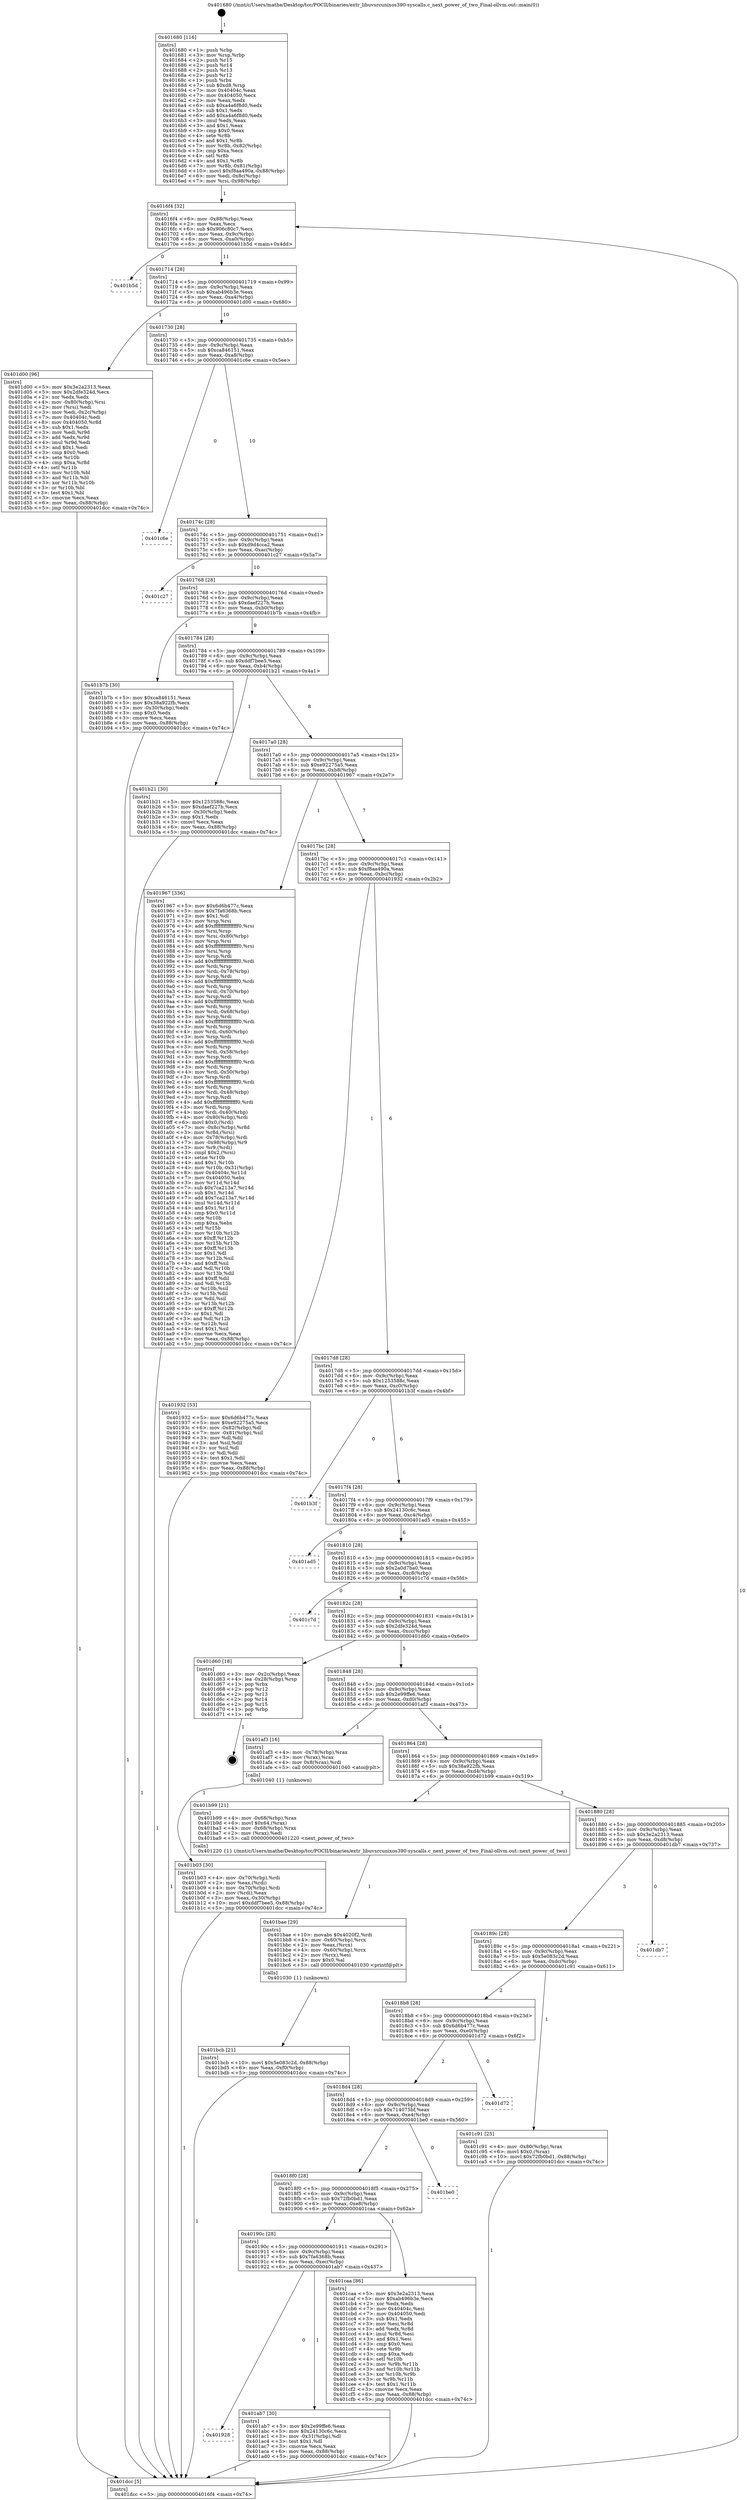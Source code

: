 digraph "0x401680" {
  label = "0x401680 (/mnt/c/Users/mathe/Desktop/tcc/POCII/binaries/extr_libuvsrcunixos390-syscalls.c_next_power_of_two_Final-ollvm.out::main(0))"
  labelloc = "t"
  node[shape=record]

  Entry [label="",width=0.3,height=0.3,shape=circle,fillcolor=black,style=filled]
  "0x4016f4" [label="{
     0x4016f4 [32]\l
     | [instrs]\l
     &nbsp;&nbsp;0x4016f4 \<+6\>: mov -0x88(%rbp),%eax\l
     &nbsp;&nbsp;0x4016fa \<+2\>: mov %eax,%ecx\l
     &nbsp;&nbsp;0x4016fc \<+6\>: sub $0x906c80c7,%ecx\l
     &nbsp;&nbsp;0x401702 \<+6\>: mov %eax,-0x9c(%rbp)\l
     &nbsp;&nbsp;0x401708 \<+6\>: mov %ecx,-0xa0(%rbp)\l
     &nbsp;&nbsp;0x40170e \<+6\>: je 0000000000401b5d \<main+0x4dd\>\l
  }"]
  "0x401b5d" [label="{
     0x401b5d\l
  }", style=dashed]
  "0x401714" [label="{
     0x401714 [28]\l
     | [instrs]\l
     &nbsp;&nbsp;0x401714 \<+5\>: jmp 0000000000401719 \<main+0x99\>\l
     &nbsp;&nbsp;0x401719 \<+6\>: mov -0x9c(%rbp),%eax\l
     &nbsp;&nbsp;0x40171f \<+5\>: sub $0xab496b3e,%eax\l
     &nbsp;&nbsp;0x401724 \<+6\>: mov %eax,-0xa4(%rbp)\l
     &nbsp;&nbsp;0x40172a \<+6\>: je 0000000000401d00 \<main+0x680\>\l
  }"]
  Exit [label="",width=0.3,height=0.3,shape=circle,fillcolor=black,style=filled,peripheries=2]
  "0x401d00" [label="{
     0x401d00 [96]\l
     | [instrs]\l
     &nbsp;&nbsp;0x401d00 \<+5\>: mov $0x3e2a2313,%eax\l
     &nbsp;&nbsp;0x401d05 \<+5\>: mov $0x2dfe324d,%ecx\l
     &nbsp;&nbsp;0x401d0a \<+2\>: xor %edx,%edx\l
     &nbsp;&nbsp;0x401d0c \<+4\>: mov -0x80(%rbp),%rsi\l
     &nbsp;&nbsp;0x401d10 \<+2\>: mov (%rsi),%edi\l
     &nbsp;&nbsp;0x401d12 \<+3\>: mov %edi,-0x2c(%rbp)\l
     &nbsp;&nbsp;0x401d15 \<+7\>: mov 0x40404c,%edi\l
     &nbsp;&nbsp;0x401d1c \<+8\>: mov 0x404050,%r8d\l
     &nbsp;&nbsp;0x401d24 \<+3\>: sub $0x1,%edx\l
     &nbsp;&nbsp;0x401d27 \<+3\>: mov %edi,%r9d\l
     &nbsp;&nbsp;0x401d2a \<+3\>: add %edx,%r9d\l
     &nbsp;&nbsp;0x401d2d \<+4\>: imul %r9d,%edi\l
     &nbsp;&nbsp;0x401d31 \<+3\>: and $0x1,%edi\l
     &nbsp;&nbsp;0x401d34 \<+3\>: cmp $0x0,%edi\l
     &nbsp;&nbsp;0x401d37 \<+4\>: sete %r10b\l
     &nbsp;&nbsp;0x401d3b \<+4\>: cmp $0xa,%r8d\l
     &nbsp;&nbsp;0x401d3f \<+4\>: setl %r11b\l
     &nbsp;&nbsp;0x401d43 \<+3\>: mov %r10b,%bl\l
     &nbsp;&nbsp;0x401d46 \<+3\>: and %r11b,%bl\l
     &nbsp;&nbsp;0x401d49 \<+3\>: xor %r11b,%r10b\l
     &nbsp;&nbsp;0x401d4c \<+3\>: or %r10b,%bl\l
     &nbsp;&nbsp;0x401d4f \<+3\>: test $0x1,%bl\l
     &nbsp;&nbsp;0x401d52 \<+3\>: cmovne %ecx,%eax\l
     &nbsp;&nbsp;0x401d55 \<+6\>: mov %eax,-0x88(%rbp)\l
     &nbsp;&nbsp;0x401d5b \<+5\>: jmp 0000000000401dcc \<main+0x74c\>\l
  }"]
  "0x401730" [label="{
     0x401730 [28]\l
     | [instrs]\l
     &nbsp;&nbsp;0x401730 \<+5\>: jmp 0000000000401735 \<main+0xb5\>\l
     &nbsp;&nbsp;0x401735 \<+6\>: mov -0x9c(%rbp),%eax\l
     &nbsp;&nbsp;0x40173b \<+5\>: sub $0xca846151,%eax\l
     &nbsp;&nbsp;0x401740 \<+6\>: mov %eax,-0xa8(%rbp)\l
     &nbsp;&nbsp;0x401746 \<+6\>: je 0000000000401c6e \<main+0x5ee\>\l
  }"]
  "0x401bcb" [label="{
     0x401bcb [21]\l
     | [instrs]\l
     &nbsp;&nbsp;0x401bcb \<+10\>: movl $0x5e083c2d,-0x88(%rbp)\l
     &nbsp;&nbsp;0x401bd5 \<+6\>: mov %eax,-0xf0(%rbp)\l
     &nbsp;&nbsp;0x401bdb \<+5\>: jmp 0000000000401dcc \<main+0x74c\>\l
  }"]
  "0x401c6e" [label="{
     0x401c6e\l
  }", style=dashed]
  "0x40174c" [label="{
     0x40174c [28]\l
     | [instrs]\l
     &nbsp;&nbsp;0x40174c \<+5\>: jmp 0000000000401751 \<main+0xd1\>\l
     &nbsp;&nbsp;0x401751 \<+6\>: mov -0x9c(%rbp),%eax\l
     &nbsp;&nbsp;0x401757 \<+5\>: sub $0xd9d4cca2,%eax\l
     &nbsp;&nbsp;0x40175c \<+6\>: mov %eax,-0xac(%rbp)\l
     &nbsp;&nbsp;0x401762 \<+6\>: je 0000000000401c27 \<main+0x5a7\>\l
  }"]
  "0x401bae" [label="{
     0x401bae [29]\l
     | [instrs]\l
     &nbsp;&nbsp;0x401bae \<+10\>: movabs $0x4020f2,%rdi\l
     &nbsp;&nbsp;0x401bb8 \<+4\>: mov -0x60(%rbp),%rcx\l
     &nbsp;&nbsp;0x401bbc \<+2\>: mov %eax,(%rcx)\l
     &nbsp;&nbsp;0x401bbe \<+4\>: mov -0x60(%rbp),%rcx\l
     &nbsp;&nbsp;0x401bc2 \<+2\>: mov (%rcx),%esi\l
     &nbsp;&nbsp;0x401bc4 \<+2\>: mov $0x0,%al\l
     &nbsp;&nbsp;0x401bc6 \<+5\>: call 0000000000401030 \<printf@plt\>\l
     | [calls]\l
     &nbsp;&nbsp;0x401030 \{1\} (unknown)\l
  }"]
  "0x401c27" [label="{
     0x401c27\l
  }", style=dashed]
  "0x401768" [label="{
     0x401768 [28]\l
     | [instrs]\l
     &nbsp;&nbsp;0x401768 \<+5\>: jmp 000000000040176d \<main+0xed\>\l
     &nbsp;&nbsp;0x40176d \<+6\>: mov -0x9c(%rbp),%eax\l
     &nbsp;&nbsp;0x401773 \<+5\>: sub $0xdaef227b,%eax\l
     &nbsp;&nbsp;0x401778 \<+6\>: mov %eax,-0xb0(%rbp)\l
     &nbsp;&nbsp;0x40177e \<+6\>: je 0000000000401b7b \<main+0x4fb\>\l
  }"]
  "0x401b03" [label="{
     0x401b03 [30]\l
     | [instrs]\l
     &nbsp;&nbsp;0x401b03 \<+4\>: mov -0x70(%rbp),%rdi\l
     &nbsp;&nbsp;0x401b07 \<+2\>: mov %eax,(%rdi)\l
     &nbsp;&nbsp;0x401b09 \<+4\>: mov -0x70(%rbp),%rdi\l
     &nbsp;&nbsp;0x401b0d \<+2\>: mov (%rdi),%eax\l
     &nbsp;&nbsp;0x401b0f \<+3\>: mov %eax,-0x30(%rbp)\l
     &nbsp;&nbsp;0x401b12 \<+10\>: movl $0xddf7bee5,-0x88(%rbp)\l
     &nbsp;&nbsp;0x401b1c \<+5\>: jmp 0000000000401dcc \<main+0x74c\>\l
  }"]
  "0x401b7b" [label="{
     0x401b7b [30]\l
     | [instrs]\l
     &nbsp;&nbsp;0x401b7b \<+5\>: mov $0xca846151,%eax\l
     &nbsp;&nbsp;0x401b80 \<+5\>: mov $0x38a922fb,%ecx\l
     &nbsp;&nbsp;0x401b85 \<+3\>: mov -0x30(%rbp),%edx\l
     &nbsp;&nbsp;0x401b88 \<+3\>: cmp $0x0,%edx\l
     &nbsp;&nbsp;0x401b8b \<+3\>: cmove %ecx,%eax\l
     &nbsp;&nbsp;0x401b8e \<+6\>: mov %eax,-0x88(%rbp)\l
     &nbsp;&nbsp;0x401b94 \<+5\>: jmp 0000000000401dcc \<main+0x74c\>\l
  }"]
  "0x401784" [label="{
     0x401784 [28]\l
     | [instrs]\l
     &nbsp;&nbsp;0x401784 \<+5\>: jmp 0000000000401789 \<main+0x109\>\l
     &nbsp;&nbsp;0x401789 \<+6\>: mov -0x9c(%rbp),%eax\l
     &nbsp;&nbsp;0x40178f \<+5\>: sub $0xddf7bee5,%eax\l
     &nbsp;&nbsp;0x401794 \<+6\>: mov %eax,-0xb4(%rbp)\l
     &nbsp;&nbsp;0x40179a \<+6\>: je 0000000000401b21 \<main+0x4a1\>\l
  }"]
  "0x401928" [label="{
     0x401928\l
  }", style=dashed]
  "0x401b21" [label="{
     0x401b21 [30]\l
     | [instrs]\l
     &nbsp;&nbsp;0x401b21 \<+5\>: mov $0x1253588c,%eax\l
     &nbsp;&nbsp;0x401b26 \<+5\>: mov $0xdaef227b,%ecx\l
     &nbsp;&nbsp;0x401b2b \<+3\>: mov -0x30(%rbp),%edx\l
     &nbsp;&nbsp;0x401b2e \<+3\>: cmp $0x1,%edx\l
     &nbsp;&nbsp;0x401b31 \<+3\>: cmovl %ecx,%eax\l
     &nbsp;&nbsp;0x401b34 \<+6\>: mov %eax,-0x88(%rbp)\l
     &nbsp;&nbsp;0x401b3a \<+5\>: jmp 0000000000401dcc \<main+0x74c\>\l
  }"]
  "0x4017a0" [label="{
     0x4017a0 [28]\l
     | [instrs]\l
     &nbsp;&nbsp;0x4017a0 \<+5\>: jmp 00000000004017a5 \<main+0x125\>\l
     &nbsp;&nbsp;0x4017a5 \<+6\>: mov -0x9c(%rbp),%eax\l
     &nbsp;&nbsp;0x4017ab \<+5\>: sub $0xe92275a5,%eax\l
     &nbsp;&nbsp;0x4017b0 \<+6\>: mov %eax,-0xb8(%rbp)\l
     &nbsp;&nbsp;0x4017b6 \<+6\>: je 0000000000401967 \<main+0x2e7\>\l
  }"]
  "0x401ab7" [label="{
     0x401ab7 [30]\l
     | [instrs]\l
     &nbsp;&nbsp;0x401ab7 \<+5\>: mov $0x2e99ffe6,%eax\l
     &nbsp;&nbsp;0x401abc \<+5\>: mov $0x24130c6c,%ecx\l
     &nbsp;&nbsp;0x401ac1 \<+3\>: mov -0x31(%rbp),%dl\l
     &nbsp;&nbsp;0x401ac4 \<+3\>: test $0x1,%dl\l
     &nbsp;&nbsp;0x401ac7 \<+3\>: cmovne %ecx,%eax\l
     &nbsp;&nbsp;0x401aca \<+6\>: mov %eax,-0x88(%rbp)\l
     &nbsp;&nbsp;0x401ad0 \<+5\>: jmp 0000000000401dcc \<main+0x74c\>\l
  }"]
  "0x401967" [label="{
     0x401967 [336]\l
     | [instrs]\l
     &nbsp;&nbsp;0x401967 \<+5\>: mov $0x6d6b477c,%eax\l
     &nbsp;&nbsp;0x40196c \<+5\>: mov $0x7fa6368b,%ecx\l
     &nbsp;&nbsp;0x401971 \<+2\>: mov $0x1,%dl\l
     &nbsp;&nbsp;0x401973 \<+3\>: mov %rsp,%rsi\l
     &nbsp;&nbsp;0x401976 \<+4\>: add $0xfffffffffffffff0,%rsi\l
     &nbsp;&nbsp;0x40197a \<+3\>: mov %rsi,%rsp\l
     &nbsp;&nbsp;0x40197d \<+4\>: mov %rsi,-0x80(%rbp)\l
     &nbsp;&nbsp;0x401981 \<+3\>: mov %rsp,%rsi\l
     &nbsp;&nbsp;0x401984 \<+4\>: add $0xfffffffffffffff0,%rsi\l
     &nbsp;&nbsp;0x401988 \<+3\>: mov %rsi,%rsp\l
     &nbsp;&nbsp;0x40198b \<+3\>: mov %rsp,%rdi\l
     &nbsp;&nbsp;0x40198e \<+4\>: add $0xfffffffffffffff0,%rdi\l
     &nbsp;&nbsp;0x401992 \<+3\>: mov %rdi,%rsp\l
     &nbsp;&nbsp;0x401995 \<+4\>: mov %rdi,-0x78(%rbp)\l
     &nbsp;&nbsp;0x401999 \<+3\>: mov %rsp,%rdi\l
     &nbsp;&nbsp;0x40199c \<+4\>: add $0xfffffffffffffff0,%rdi\l
     &nbsp;&nbsp;0x4019a0 \<+3\>: mov %rdi,%rsp\l
     &nbsp;&nbsp;0x4019a3 \<+4\>: mov %rdi,-0x70(%rbp)\l
     &nbsp;&nbsp;0x4019a7 \<+3\>: mov %rsp,%rdi\l
     &nbsp;&nbsp;0x4019aa \<+4\>: add $0xfffffffffffffff0,%rdi\l
     &nbsp;&nbsp;0x4019ae \<+3\>: mov %rdi,%rsp\l
     &nbsp;&nbsp;0x4019b1 \<+4\>: mov %rdi,-0x68(%rbp)\l
     &nbsp;&nbsp;0x4019b5 \<+3\>: mov %rsp,%rdi\l
     &nbsp;&nbsp;0x4019b8 \<+4\>: add $0xfffffffffffffff0,%rdi\l
     &nbsp;&nbsp;0x4019bc \<+3\>: mov %rdi,%rsp\l
     &nbsp;&nbsp;0x4019bf \<+4\>: mov %rdi,-0x60(%rbp)\l
     &nbsp;&nbsp;0x4019c3 \<+3\>: mov %rsp,%rdi\l
     &nbsp;&nbsp;0x4019c6 \<+4\>: add $0xfffffffffffffff0,%rdi\l
     &nbsp;&nbsp;0x4019ca \<+3\>: mov %rdi,%rsp\l
     &nbsp;&nbsp;0x4019cd \<+4\>: mov %rdi,-0x58(%rbp)\l
     &nbsp;&nbsp;0x4019d1 \<+3\>: mov %rsp,%rdi\l
     &nbsp;&nbsp;0x4019d4 \<+4\>: add $0xfffffffffffffff0,%rdi\l
     &nbsp;&nbsp;0x4019d8 \<+3\>: mov %rdi,%rsp\l
     &nbsp;&nbsp;0x4019db \<+4\>: mov %rdi,-0x50(%rbp)\l
     &nbsp;&nbsp;0x4019df \<+3\>: mov %rsp,%rdi\l
     &nbsp;&nbsp;0x4019e2 \<+4\>: add $0xfffffffffffffff0,%rdi\l
     &nbsp;&nbsp;0x4019e6 \<+3\>: mov %rdi,%rsp\l
     &nbsp;&nbsp;0x4019e9 \<+4\>: mov %rdi,-0x48(%rbp)\l
     &nbsp;&nbsp;0x4019ed \<+3\>: mov %rsp,%rdi\l
     &nbsp;&nbsp;0x4019f0 \<+4\>: add $0xfffffffffffffff0,%rdi\l
     &nbsp;&nbsp;0x4019f4 \<+3\>: mov %rdi,%rsp\l
     &nbsp;&nbsp;0x4019f7 \<+4\>: mov %rdi,-0x40(%rbp)\l
     &nbsp;&nbsp;0x4019fb \<+4\>: mov -0x80(%rbp),%rdi\l
     &nbsp;&nbsp;0x4019ff \<+6\>: movl $0x0,(%rdi)\l
     &nbsp;&nbsp;0x401a05 \<+7\>: mov -0x8c(%rbp),%r8d\l
     &nbsp;&nbsp;0x401a0c \<+3\>: mov %r8d,(%rsi)\l
     &nbsp;&nbsp;0x401a0f \<+4\>: mov -0x78(%rbp),%rdi\l
     &nbsp;&nbsp;0x401a13 \<+7\>: mov -0x98(%rbp),%r9\l
     &nbsp;&nbsp;0x401a1a \<+3\>: mov %r9,(%rdi)\l
     &nbsp;&nbsp;0x401a1d \<+3\>: cmpl $0x2,(%rsi)\l
     &nbsp;&nbsp;0x401a20 \<+4\>: setne %r10b\l
     &nbsp;&nbsp;0x401a24 \<+4\>: and $0x1,%r10b\l
     &nbsp;&nbsp;0x401a28 \<+4\>: mov %r10b,-0x31(%rbp)\l
     &nbsp;&nbsp;0x401a2c \<+8\>: mov 0x40404c,%r11d\l
     &nbsp;&nbsp;0x401a34 \<+7\>: mov 0x404050,%ebx\l
     &nbsp;&nbsp;0x401a3b \<+3\>: mov %r11d,%r14d\l
     &nbsp;&nbsp;0x401a3e \<+7\>: sub $0x7ca213a7,%r14d\l
     &nbsp;&nbsp;0x401a45 \<+4\>: sub $0x1,%r14d\l
     &nbsp;&nbsp;0x401a49 \<+7\>: add $0x7ca213a7,%r14d\l
     &nbsp;&nbsp;0x401a50 \<+4\>: imul %r14d,%r11d\l
     &nbsp;&nbsp;0x401a54 \<+4\>: and $0x1,%r11d\l
     &nbsp;&nbsp;0x401a58 \<+4\>: cmp $0x0,%r11d\l
     &nbsp;&nbsp;0x401a5c \<+4\>: sete %r10b\l
     &nbsp;&nbsp;0x401a60 \<+3\>: cmp $0xa,%ebx\l
     &nbsp;&nbsp;0x401a63 \<+4\>: setl %r15b\l
     &nbsp;&nbsp;0x401a67 \<+3\>: mov %r10b,%r12b\l
     &nbsp;&nbsp;0x401a6a \<+4\>: xor $0xff,%r12b\l
     &nbsp;&nbsp;0x401a6e \<+3\>: mov %r15b,%r13b\l
     &nbsp;&nbsp;0x401a71 \<+4\>: xor $0xff,%r13b\l
     &nbsp;&nbsp;0x401a75 \<+3\>: xor $0x1,%dl\l
     &nbsp;&nbsp;0x401a78 \<+3\>: mov %r12b,%sil\l
     &nbsp;&nbsp;0x401a7b \<+4\>: and $0xff,%sil\l
     &nbsp;&nbsp;0x401a7f \<+3\>: and %dl,%r10b\l
     &nbsp;&nbsp;0x401a82 \<+3\>: mov %r13b,%dil\l
     &nbsp;&nbsp;0x401a85 \<+4\>: and $0xff,%dil\l
     &nbsp;&nbsp;0x401a89 \<+3\>: and %dl,%r15b\l
     &nbsp;&nbsp;0x401a8c \<+3\>: or %r10b,%sil\l
     &nbsp;&nbsp;0x401a8f \<+3\>: or %r15b,%dil\l
     &nbsp;&nbsp;0x401a92 \<+3\>: xor %dil,%sil\l
     &nbsp;&nbsp;0x401a95 \<+3\>: or %r13b,%r12b\l
     &nbsp;&nbsp;0x401a98 \<+4\>: xor $0xff,%r12b\l
     &nbsp;&nbsp;0x401a9c \<+3\>: or $0x1,%dl\l
     &nbsp;&nbsp;0x401a9f \<+3\>: and %dl,%r12b\l
     &nbsp;&nbsp;0x401aa2 \<+3\>: or %r12b,%sil\l
     &nbsp;&nbsp;0x401aa5 \<+4\>: test $0x1,%sil\l
     &nbsp;&nbsp;0x401aa9 \<+3\>: cmovne %ecx,%eax\l
     &nbsp;&nbsp;0x401aac \<+6\>: mov %eax,-0x88(%rbp)\l
     &nbsp;&nbsp;0x401ab2 \<+5\>: jmp 0000000000401dcc \<main+0x74c\>\l
  }"]
  "0x4017bc" [label="{
     0x4017bc [28]\l
     | [instrs]\l
     &nbsp;&nbsp;0x4017bc \<+5\>: jmp 00000000004017c1 \<main+0x141\>\l
     &nbsp;&nbsp;0x4017c1 \<+6\>: mov -0x9c(%rbp),%eax\l
     &nbsp;&nbsp;0x4017c7 \<+5\>: sub $0xf8aa490a,%eax\l
     &nbsp;&nbsp;0x4017cc \<+6\>: mov %eax,-0xbc(%rbp)\l
     &nbsp;&nbsp;0x4017d2 \<+6\>: je 0000000000401932 \<main+0x2b2\>\l
  }"]
  "0x40190c" [label="{
     0x40190c [28]\l
     | [instrs]\l
     &nbsp;&nbsp;0x40190c \<+5\>: jmp 0000000000401911 \<main+0x291\>\l
     &nbsp;&nbsp;0x401911 \<+6\>: mov -0x9c(%rbp),%eax\l
     &nbsp;&nbsp;0x401917 \<+5\>: sub $0x7fa6368b,%eax\l
     &nbsp;&nbsp;0x40191c \<+6\>: mov %eax,-0xec(%rbp)\l
     &nbsp;&nbsp;0x401922 \<+6\>: je 0000000000401ab7 \<main+0x437\>\l
  }"]
  "0x401932" [label="{
     0x401932 [53]\l
     | [instrs]\l
     &nbsp;&nbsp;0x401932 \<+5\>: mov $0x6d6b477c,%eax\l
     &nbsp;&nbsp;0x401937 \<+5\>: mov $0xe92275a5,%ecx\l
     &nbsp;&nbsp;0x40193c \<+6\>: mov -0x82(%rbp),%dl\l
     &nbsp;&nbsp;0x401942 \<+7\>: mov -0x81(%rbp),%sil\l
     &nbsp;&nbsp;0x401949 \<+3\>: mov %dl,%dil\l
     &nbsp;&nbsp;0x40194c \<+3\>: and %sil,%dil\l
     &nbsp;&nbsp;0x40194f \<+3\>: xor %sil,%dl\l
     &nbsp;&nbsp;0x401952 \<+3\>: or %dl,%dil\l
     &nbsp;&nbsp;0x401955 \<+4\>: test $0x1,%dil\l
     &nbsp;&nbsp;0x401959 \<+3\>: cmovne %ecx,%eax\l
     &nbsp;&nbsp;0x40195c \<+6\>: mov %eax,-0x88(%rbp)\l
     &nbsp;&nbsp;0x401962 \<+5\>: jmp 0000000000401dcc \<main+0x74c\>\l
  }"]
  "0x4017d8" [label="{
     0x4017d8 [28]\l
     | [instrs]\l
     &nbsp;&nbsp;0x4017d8 \<+5\>: jmp 00000000004017dd \<main+0x15d\>\l
     &nbsp;&nbsp;0x4017dd \<+6\>: mov -0x9c(%rbp),%eax\l
     &nbsp;&nbsp;0x4017e3 \<+5\>: sub $0x1253588c,%eax\l
     &nbsp;&nbsp;0x4017e8 \<+6\>: mov %eax,-0xc0(%rbp)\l
     &nbsp;&nbsp;0x4017ee \<+6\>: je 0000000000401b3f \<main+0x4bf\>\l
  }"]
  "0x401dcc" [label="{
     0x401dcc [5]\l
     | [instrs]\l
     &nbsp;&nbsp;0x401dcc \<+5\>: jmp 00000000004016f4 \<main+0x74\>\l
  }"]
  "0x401680" [label="{
     0x401680 [116]\l
     | [instrs]\l
     &nbsp;&nbsp;0x401680 \<+1\>: push %rbp\l
     &nbsp;&nbsp;0x401681 \<+3\>: mov %rsp,%rbp\l
     &nbsp;&nbsp;0x401684 \<+2\>: push %r15\l
     &nbsp;&nbsp;0x401686 \<+2\>: push %r14\l
     &nbsp;&nbsp;0x401688 \<+2\>: push %r13\l
     &nbsp;&nbsp;0x40168a \<+2\>: push %r12\l
     &nbsp;&nbsp;0x40168c \<+1\>: push %rbx\l
     &nbsp;&nbsp;0x40168d \<+7\>: sub $0xd8,%rsp\l
     &nbsp;&nbsp;0x401694 \<+7\>: mov 0x40404c,%eax\l
     &nbsp;&nbsp;0x40169b \<+7\>: mov 0x404050,%ecx\l
     &nbsp;&nbsp;0x4016a2 \<+2\>: mov %eax,%edx\l
     &nbsp;&nbsp;0x4016a4 \<+6\>: sub $0xa4a6f8d0,%edx\l
     &nbsp;&nbsp;0x4016aa \<+3\>: sub $0x1,%edx\l
     &nbsp;&nbsp;0x4016ad \<+6\>: add $0xa4a6f8d0,%edx\l
     &nbsp;&nbsp;0x4016b3 \<+3\>: imul %edx,%eax\l
     &nbsp;&nbsp;0x4016b6 \<+3\>: and $0x1,%eax\l
     &nbsp;&nbsp;0x4016b9 \<+3\>: cmp $0x0,%eax\l
     &nbsp;&nbsp;0x4016bc \<+4\>: sete %r8b\l
     &nbsp;&nbsp;0x4016c0 \<+4\>: and $0x1,%r8b\l
     &nbsp;&nbsp;0x4016c4 \<+7\>: mov %r8b,-0x82(%rbp)\l
     &nbsp;&nbsp;0x4016cb \<+3\>: cmp $0xa,%ecx\l
     &nbsp;&nbsp;0x4016ce \<+4\>: setl %r8b\l
     &nbsp;&nbsp;0x4016d2 \<+4\>: and $0x1,%r8b\l
     &nbsp;&nbsp;0x4016d6 \<+7\>: mov %r8b,-0x81(%rbp)\l
     &nbsp;&nbsp;0x4016dd \<+10\>: movl $0xf8aa490a,-0x88(%rbp)\l
     &nbsp;&nbsp;0x4016e7 \<+6\>: mov %edi,-0x8c(%rbp)\l
     &nbsp;&nbsp;0x4016ed \<+7\>: mov %rsi,-0x98(%rbp)\l
  }"]
  "0x401caa" [label="{
     0x401caa [86]\l
     | [instrs]\l
     &nbsp;&nbsp;0x401caa \<+5\>: mov $0x3e2a2313,%eax\l
     &nbsp;&nbsp;0x401caf \<+5\>: mov $0xab496b3e,%ecx\l
     &nbsp;&nbsp;0x401cb4 \<+2\>: xor %edx,%edx\l
     &nbsp;&nbsp;0x401cb6 \<+7\>: mov 0x40404c,%esi\l
     &nbsp;&nbsp;0x401cbd \<+7\>: mov 0x404050,%edi\l
     &nbsp;&nbsp;0x401cc4 \<+3\>: sub $0x1,%edx\l
     &nbsp;&nbsp;0x401cc7 \<+3\>: mov %esi,%r8d\l
     &nbsp;&nbsp;0x401cca \<+3\>: add %edx,%r8d\l
     &nbsp;&nbsp;0x401ccd \<+4\>: imul %r8d,%esi\l
     &nbsp;&nbsp;0x401cd1 \<+3\>: and $0x1,%esi\l
     &nbsp;&nbsp;0x401cd4 \<+3\>: cmp $0x0,%esi\l
     &nbsp;&nbsp;0x401cd7 \<+4\>: sete %r9b\l
     &nbsp;&nbsp;0x401cdb \<+3\>: cmp $0xa,%edi\l
     &nbsp;&nbsp;0x401cde \<+4\>: setl %r10b\l
     &nbsp;&nbsp;0x401ce2 \<+3\>: mov %r9b,%r11b\l
     &nbsp;&nbsp;0x401ce5 \<+3\>: and %r10b,%r11b\l
     &nbsp;&nbsp;0x401ce8 \<+3\>: xor %r10b,%r9b\l
     &nbsp;&nbsp;0x401ceb \<+3\>: or %r9b,%r11b\l
     &nbsp;&nbsp;0x401cee \<+4\>: test $0x1,%r11b\l
     &nbsp;&nbsp;0x401cf2 \<+3\>: cmovne %ecx,%eax\l
     &nbsp;&nbsp;0x401cf5 \<+6\>: mov %eax,-0x88(%rbp)\l
     &nbsp;&nbsp;0x401cfb \<+5\>: jmp 0000000000401dcc \<main+0x74c\>\l
  }"]
  "0x4018f0" [label="{
     0x4018f0 [28]\l
     | [instrs]\l
     &nbsp;&nbsp;0x4018f0 \<+5\>: jmp 00000000004018f5 \<main+0x275\>\l
     &nbsp;&nbsp;0x4018f5 \<+6\>: mov -0x9c(%rbp),%eax\l
     &nbsp;&nbsp;0x4018fb \<+5\>: sub $0x72fb0bd1,%eax\l
     &nbsp;&nbsp;0x401900 \<+6\>: mov %eax,-0xe8(%rbp)\l
     &nbsp;&nbsp;0x401906 \<+6\>: je 0000000000401caa \<main+0x62a\>\l
  }"]
  "0x401b3f" [label="{
     0x401b3f\l
  }", style=dashed]
  "0x4017f4" [label="{
     0x4017f4 [28]\l
     | [instrs]\l
     &nbsp;&nbsp;0x4017f4 \<+5\>: jmp 00000000004017f9 \<main+0x179\>\l
     &nbsp;&nbsp;0x4017f9 \<+6\>: mov -0x9c(%rbp),%eax\l
     &nbsp;&nbsp;0x4017ff \<+5\>: sub $0x24130c6c,%eax\l
     &nbsp;&nbsp;0x401804 \<+6\>: mov %eax,-0xc4(%rbp)\l
     &nbsp;&nbsp;0x40180a \<+6\>: je 0000000000401ad5 \<main+0x455\>\l
  }"]
  "0x401be0" [label="{
     0x401be0\l
  }", style=dashed]
  "0x401ad5" [label="{
     0x401ad5\l
  }", style=dashed]
  "0x401810" [label="{
     0x401810 [28]\l
     | [instrs]\l
     &nbsp;&nbsp;0x401810 \<+5\>: jmp 0000000000401815 \<main+0x195\>\l
     &nbsp;&nbsp;0x401815 \<+6\>: mov -0x9c(%rbp),%eax\l
     &nbsp;&nbsp;0x40181b \<+5\>: sub $0x2a0d7ba0,%eax\l
     &nbsp;&nbsp;0x401820 \<+6\>: mov %eax,-0xc8(%rbp)\l
     &nbsp;&nbsp;0x401826 \<+6\>: je 0000000000401c7d \<main+0x5fd\>\l
  }"]
  "0x4018d4" [label="{
     0x4018d4 [28]\l
     | [instrs]\l
     &nbsp;&nbsp;0x4018d4 \<+5\>: jmp 00000000004018d9 \<main+0x259\>\l
     &nbsp;&nbsp;0x4018d9 \<+6\>: mov -0x9c(%rbp),%eax\l
     &nbsp;&nbsp;0x4018df \<+5\>: sub $0x714075bf,%eax\l
     &nbsp;&nbsp;0x4018e4 \<+6\>: mov %eax,-0xe4(%rbp)\l
     &nbsp;&nbsp;0x4018ea \<+6\>: je 0000000000401be0 \<main+0x560\>\l
  }"]
  "0x401c7d" [label="{
     0x401c7d\l
  }", style=dashed]
  "0x40182c" [label="{
     0x40182c [28]\l
     | [instrs]\l
     &nbsp;&nbsp;0x40182c \<+5\>: jmp 0000000000401831 \<main+0x1b1\>\l
     &nbsp;&nbsp;0x401831 \<+6\>: mov -0x9c(%rbp),%eax\l
     &nbsp;&nbsp;0x401837 \<+5\>: sub $0x2dfe324d,%eax\l
     &nbsp;&nbsp;0x40183c \<+6\>: mov %eax,-0xcc(%rbp)\l
     &nbsp;&nbsp;0x401842 \<+6\>: je 0000000000401d60 \<main+0x6e0\>\l
  }"]
  "0x401d72" [label="{
     0x401d72\l
  }", style=dashed]
  "0x401d60" [label="{
     0x401d60 [18]\l
     | [instrs]\l
     &nbsp;&nbsp;0x401d60 \<+3\>: mov -0x2c(%rbp),%eax\l
     &nbsp;&nbsp;0x401d63 \<+4\>: lea -0x28(%rbp),%rsp\l
     &nbsp;&nbsp;0x401d67 \<+1\>: pop %rbx\l
     &nbsp;&nbsp;0x401d68 \<+2\>: pop %r12\l
     &nbsp;&nbsp;0x401d6a \<+2\>: pop %r13\l
     &nbsp;&nbsp;0x401d6c \<+2\>: pop %r14\l
     &nbsp;&nbsp;0x401d6e \<+2\>: pop %r15\l
     &nbsp;&nbsp;0x401d70 \<+1\>: pop %rbp\l
     &nbsp;&nbsp;0x401d71 \<+1\>: ret\l
  }"]
  "0x401848" [label="{
     0x401848 [28]\l
     | [instrs]\l
     &nbsp;&nbsp;0x401848 \<+5\>: jmp 000000000040184d \<main+0x1cd\>\l
     &nbsp;&nbsp;0x40184d \<+6\>: mov -0x9c(%rbp),%eax\l
     &nbsp;&nbsp;0x401853 \<+5\>: sub $0x2e99ffe6,%eax\l
     &nbsp;&nbsp;0x401858 \<+6\>: mov %eax,-0xd0(%rbp)\l
     &nbsp;&nbsp;0x40185e \<+6\>: je 0000000000401af3 \<main+0x473\>\l
  }"]
  "0x4018b8" [label="{
     0x4018b8 [28]\l
     | [instrs]\l
     &nbsp;&nbsp;0x4018b8 \<+5\>: jmp 00000000004018bd \<main+0x23d\>\l
     &nbsp;&nbsp;0x4018bd \<+6\>: mov -0x9c(%rbp),%eax\l
     &nbsp;&nbsp;0x4018c3 \<+5\>: sub $0x6d6b477c,%eax\l
     &nbsp;&nbsp;0x4018c8 \<+6\>: mov %eax,-0xe0(%rbp)\l
     &nbsp;&nbsp;0x4018ce \<+6\>: je 0000000000401d72 \<main+0x6f2\>\l
  }"]
  "0x401af3" [label="{
     0x401af3 [16]\l
     | [instrs]\l
     &nbsp;&nbsp;0x401af3 \<+4\>: mov -0x78(%rbp),%rax\l
     &nbsp;&nbsp;0x401af7 \<+3\>: mov (%rax),%rax\l
     &nbsp;&nbsp;0x401afa \<+4\>: mov 0x8(%rax),%rdi\l
     &nbsp;&nbsp;0x401afe \<+5\>: call 0000000000401040 \<atoi@plt\>\l
     | [calls]\l
     &nbsp;&nbsp;0x401040 \{1\} (unknown)\l
  }"]
  "0x401864" [label="{
     0x401864 [28]\l
     | [instrs]\l
     &nbsp;&nbsp;0x401864 \<+5\>: jmp 0000000000401869 \<main+0x1e9\>\l
     &nbsp;&nbsp;0x401869 \<+6\>: mov -0x9c(%rbp),%eax\l
     &nbsp;&nbsp;0x40186f \<+5\>: sub $0x38a922fb,%eax\l
     &nbsp;&nbsp;0x401874 \<+6\>: mov %eax,-0xd4(%rbp)\l
     &nbsp;&nbsp;0x40187a \<+6\>: je 0000000000401b99 \<main+0x519\>\l
  }"]
  "0x401c91" [label="{
     0x401c91 [25]\l
     | [instrs]\l
     &nbsp;&nbsp;0x401c91 \<+4\>: mov -0x80(%rbp),%rax\l
     &nbsp;&nbsp;0x401c95 \<+6\>: movl $0x0,(%rax)\l
     &nbsp;&nbsp;0x401c9b \<+10\>: movl $0x72fb0bd1,-0x88(%rbp)\l
     &nbsp;&nbsp;0x401ca5 \<+5\>: jmp 0000000000401dcc \<main+0x74c\>\l
  }"]
  "0x401b99" [label="{
     0x401b99 [21]\l
     | [instrs]\l
     &nbsp;&nbsp;0x401b99 \<+4\>: mov -0x68(%rbp),%rax\l
     &nbsp;&nbsp;0x401b9d \<+6\>: movl $0x64,(%rax)\l
     &nbsp;&nbsp;0x401ba3 \<+4\>: mov -0x68(%rbp),%rax\l
     &nbsp;&nbsp;0x401ba7 \<+2\>: mov (%rax),%edi\l
     &nbsp;&nbsp;0x401ba9 \<+5\>: call 0000000000401220 \<next_power_of_two\>\l
     | [calls]\l
     &nbsp;&nbsp;0x401220 \{1\} (/mnt/c/Users/mathe/Desktop/tcc/POCII/binaries/extr_libuvsrcunixos390-syscalls.c_next_power_of_two_Final-ollvm.out::next_power_of_two)\l
  }"]
  "0x401880" [label="{
     0x401880 [28]\l
     | [instrs]\l
     &nbsp;&nbsp;0x401880 \<+5\>: jmp 0000000000401885 \<main+0x205\>\l
     &nbsp;&nbsp;0x401885 \<+6\>: mov -0x9c(%rbp),%eax\l
     &nbsp;&nbsp;0x40188b \<+5\>: sub $0x3e2a2313,%eax\l
     &nbsp;&nbsp;0x401890 \<+6\>: mov %eax,-0xd8(%rbp)\l
     &nbsp;&nbsp;0x401896 \<+6\>: je 0000000000401db7 \<main+0x737\>\l
  }"]
  "0x40189c" [label="{
     0x40189c [28]\l
     | [instrs]\l
     &nbsp;&nbsp;0x40189c \<+5\>: jmp 00000000004018a1 \<main+0x221\>\l
     &nbsp;&nbsp;0x4018a1 \<+6\>: mov -0x9c(%rbp),%eax\l
     &nbsp;&nbsp;0x4018a7 \<+5\>: sub $0x5e083c2d,%eax\l
     &nbsp;&nbsp;0x4018ac \<+6\>: mov %eax,-0xdc(%rbp)\l
     &nbsp;&nbsp;0x4018b2 \<+6\>: je 0000000000401c91 \<main+0x611\>\l
  }"]
  "0x401db7" [label="{
     0x401db7\l
  }", style=dashed]
  Entry -> "0x401680" [label=" 1"]
  "0x4016f4" -> "0x401b5d" [label=" 0"]
  "0x4016f4" -> "0x401714" [label=" 11"]
  "0x401d60" -> Exit [label=" 1"]
  "0x401714" -> "0x401d00" [label=" 1"]
  "0x401714" -> "0x401730" [label=" 10"]
  "0x401d00" -> "0x401dcc" [label=" 1"]
  "0x401730" -> "0x401c6e" [label=" 0"]
  "0x401730" -> "0x40174c" [label=" 10"]
  "0x401caa" -> "0x401dcc" [label=" 1"]
  "0x40174c" -> "0x401c27" [label=" 0"]
  "0x40174c" -> "0x401768" [label=" 10"]
  "0x401c91" -> "0x401dcc" [label=" 1"]
  "0x401768" -> "0x401b7b" [label=" 1"]
  "0x401768" -> "0x401784" [label=" 9"]
  "0x401bcb" -> "0x401dcc" [label=" 1"]
  "0x401784" -> "0x401b21" [label=" 1"]
  "0x401784" -> "0x4017a0" [label=" 8"]
  "0x401bae" -> "0x401bcb" [label=" 1"]
  "0x4017a0" -> "0x401967" [label=" 1"]
  "0x4017a0" -> "0x4017bc" [label=" 7"]
  "0x401b99" -> "0x401bae" [label=" 1"]
  "0x4017bc" -> "0x401932" [label=" 1"]
  "0x4017bc" -> "0x4017d8" [label=" 6"]
  "0x401932" -> "0x401dcc" [label=" 1"]
  "0x401680" -> "0x4016f4" [label=" 1"]
  "0x401dcc" -> "0x4016f4" [label=" 10"]
  "0x401b21" -> "0x401dcc" [label=" 1"]
  "0x401967" -> "0x401dcc" [label=" 1"]
  "0x401b03" -> "0x401dcc" [label=" 1"]
  "0x4017d8" -> "0x401b3f" [label=" 0"]
  "0x4017d8" -> "0x4017f4" [label=" 6"]
  "0x401ab7" -> "0x401dcc" [label=" 1"]
  "0x4017f4" -> "0x401ad5" [label=" 0"]
  "0x4017f4" -> "0x401810" [label=" 6"]
  "0x40190c" -> "0x401928" [label=" 0"]
  "0x401810" -> "0x401c7d" [label=" 0"]
  "0x401810" -> "0x40182c" [label=" 6"]
  "0x401b7b" -> "0x401dcc" [label=" 1"]
  "0x40182c" -> "0x401d60" [label=" 1"]
  "0x40182c" -> "0x401848" [label=" 5"]
  "0x4018f0" -> "0x40190c" [label=" 1"]
  "0x401848" -> "0x401af3" [label=" 1"]
  "0x401848" -> "0x401864" [label=" 4"]
  "0x401af3" -> "0x401b03" [label=" 1"]
  "0x401864" -> "0x401b99" [label=" 1"]
  "0x401864" -> "0x401880" [label=" 3"]
  "0x4018d4" -> "0x4018f0" [label=" 2"]
  "0x401880" -> "0x401db7" [label=" 0"]
  "0x401880" -> "0x40189c" [label=" 3"]
  "0x4018d4" -> "0x401be0" [label=" 0"]
  "0x40189c" -> "0x401c91" [label=" 1"]
  "0x40189c" -> "0x4018b8" [label=" 2"]
  "0x4018f0" -> "0x401caa" [label=" 1"]
  "0x4018b8" -> "0x401d72" [label=" 0"]
  "0x4018b8" -> "0x4018d4" [label=" 2"]
  "0x40190c" -> "0x401ab7" [label=" 1"]
}

